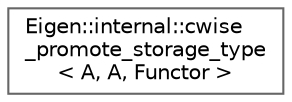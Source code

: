 digraph "Graphical Class Hierarchy"
{
 // LATEX_PDF_SIZE
  bgcolor="transparent";
  edge [fontname=Helvetica,fontsize=10,labelfontname=Helvetica,labelfontsize=10];
  node [fontname=Helvetica,fontsize=10,shape=box,height=0.2,width=0.4];
  rankdir="LR";
  Node0 [id="Node000000",label="Eigen::internal::cwise\l_promote_storage_type\l\< A, A, Functor \>",height=0.2,width=0.4,color="grey40", fillcolor="white", style="filled",URL="$structEigen_1_1internal_1_1cwise__promote__storage__type_3_01A_00_01A_00_01Functor_01_4.html",tooltip=" "];
}
